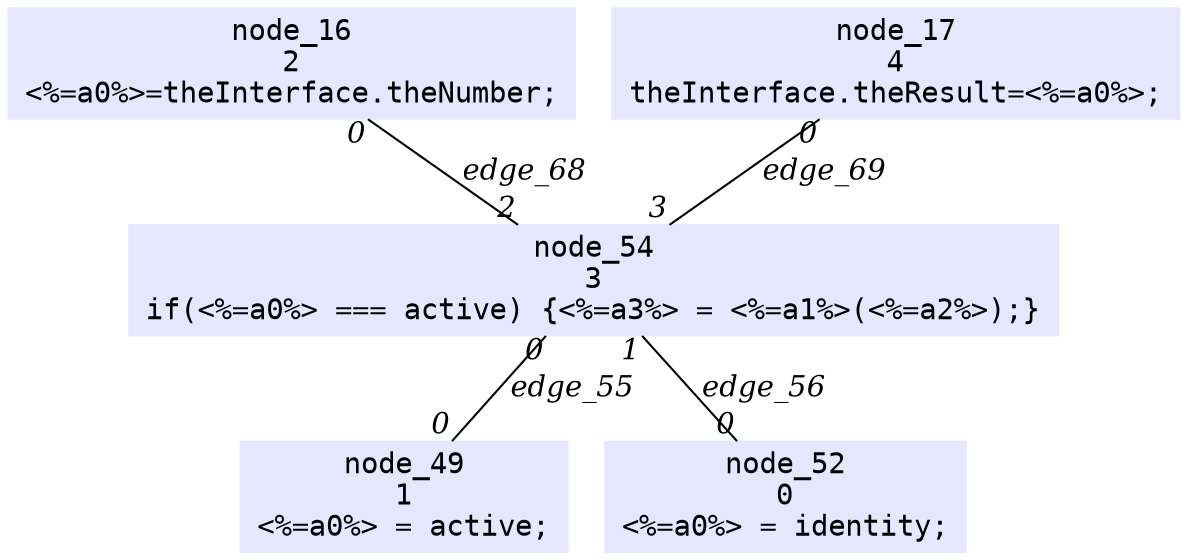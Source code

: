 digraph g{node_16 [shape=box, style=filled, color="0.66 0.1 1.0", fontname="Courier", label="node_16
2
<%=a0%>=theInterface.theNumber;
" ]
node_17 [shape=box, style=filled, color="0.66 0.1 1.0", fontname="Courier", label="node_17
4
theInterface.theResult=<%=a0%>;
" ]
node_49 [shape=box, style=filled, color="0.66 0.1 1.0", fontname="Courier", label="node_49
1
<%=a0%> = active;
" ]
node_52 [shape=box, style=filled, color="0.66 0.1 1.0", fontname="Courier", label="node_52
0
<%=a0%> = identity;
" ]
node_54 [shape=box, style=filled, color="0.66 0.1 1.0", fontname="Courier", label="node_54
3
if(<%=a0%> === active) {<%=a3%> = <%=a1%>(<%=a2%>);}
" ]
node_54 -> node_49 [dir=none, arrowHead=none, fontname="Times-Italic", label="edge_55",  headlabel="0", taillabel="0" ]
node_54 -> node_52 [dir=none, arrowHead=none, fontname="Times-Italic", label="edge_56",  headlabel="0", taillabel="1" ]
node_16 -> node_54 [dir=none, arrowHead=none, fontname="Times-Italic", label="edge_68",  headlabel="2", taillabel="0" ]
node_17 -> node_54 [dir=none, arrowHead=none, fontname="Times-Italic", label="edge_69",  headlabel="3", taillabel="0" ]
}